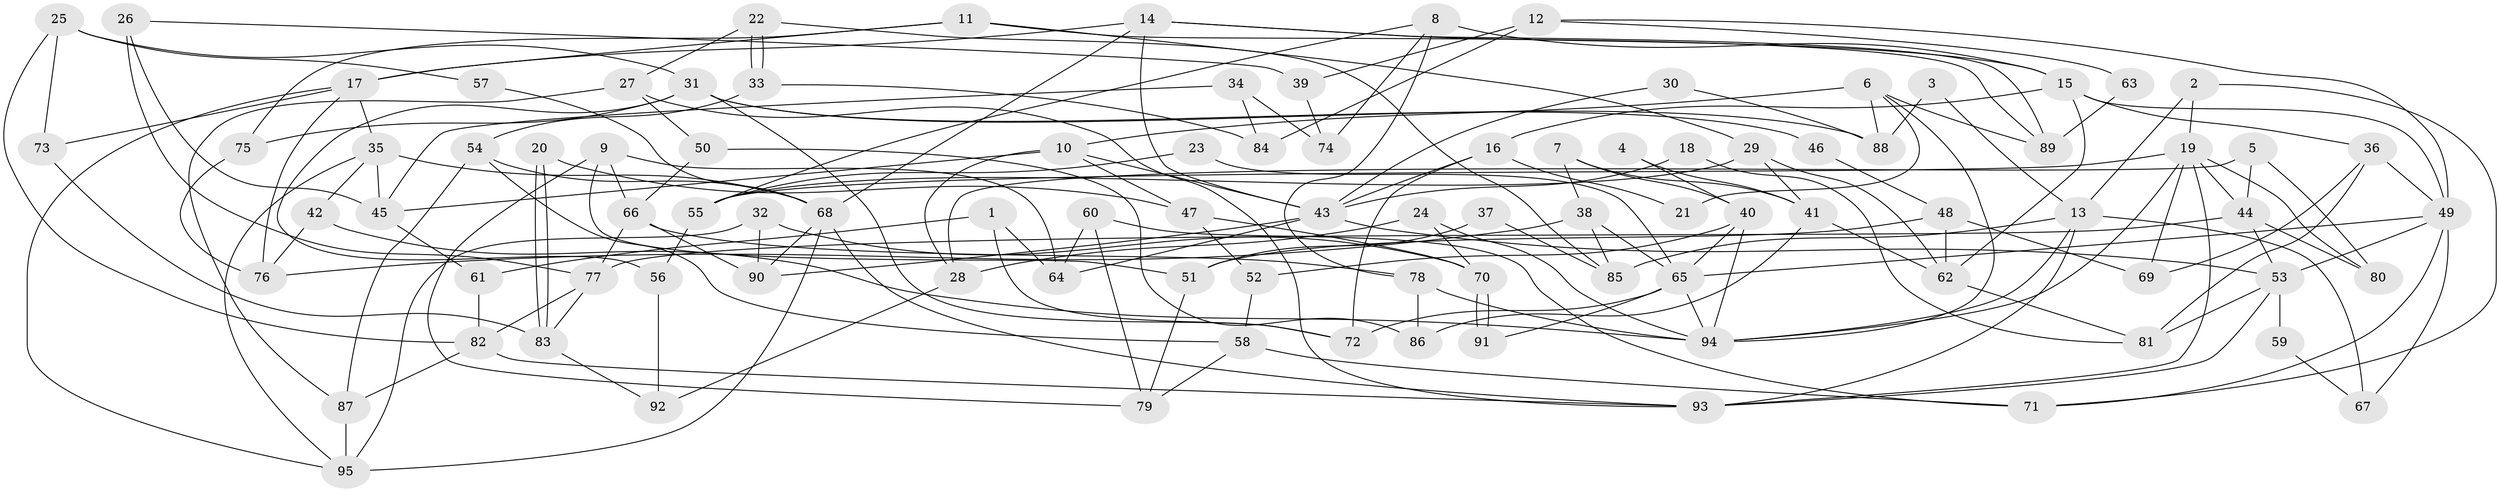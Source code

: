 // Generated by graph-tools (version 1.1) at 2025/26/03/09/25 03:26:13]
// undirected, 95 vertices, 190 edges
graph export_dot {
graph [start="1"]
  node [color=gray90,style=filled];
  1;
  2;
  3;
  4;
  5;
  6;
  7;
  8;
  9;
  10;
  11;
  12;
  13;
  14;
  15;
  16;
  17;
  18;
  19;
  20;
  21;
  22;
  23;
  24;
  25;
  26;
  27;
  28;
  29;
  30;
  31;
  32;
  33;
  34;
  35;
  36;
  37;
  38;
  39;
  40;
  41;
  42;
  43;
  44;
  45;
  46;
  47;
  48;
  49;
  50;
  51;
  52;
  53;
  54;
  55;
  56;
  57;
  58;
  59;
  60;
  61;
  62;
  63;
  64;
  65;
  66;
  67;
  68;
  69;
  70;
  71;
  72;
  73;
  74;
  75;
  76;
  77;
  78;
  79;
  80;
  81;
  82;
  83;
  84;
  85;
  86;
  87;
  88;
  89;
  90;
  91;
  92;
  93;
  94;
  95;
  1 -- 72;
  1 -- 64;
  1 -- 61;
  2 -- 19;
  2 -- 13;
  2 -- 71;
  3 -- 88;
  3 -- 13;
  4 -- 41;
  4 -- 40;
  5 -- 80;
  5 -- 28;
  5 -- 44;
  6 -- 94;
  6 -- 89;
  6 -- 10;
  6 -- 21;
  6 -- 88;
  7 -- 40;
  7 -- 38;
  7 -- 41;
  8 -- 78;
  8 -- 15;
  8 -- 55;
  8 -- 74;
  9 -- 66;
  9 -- 79;
  9 -- 51;
  9 -- 64;
  10 -- 28;
  10 -- 43;
  10 -- 45;
  10 -- 47;
  11 -- 17;
  11 -- 75;
  11 -- 29;
  11 -- 89;
  12 -- 49;
  12 -- 84;
  12 -- 39;
  12 -- 63;
  13 -- 93;
  13 -- 94;
  13 -- 67;
  13 -- 85;
  14 -- 15;
  14 -- 43;
  14 -- 17;
  14 -- 68;
  14 -- 89;
  15 -- 62;
  15 -- 36;
  15 -- 16;
  15 -- 49;
  16 -- 43;
  16 -- 21;
  16 -- 72;
  17 -- 35;
  17 -- 73;
  17 -- 76;
  17 -- 95;
  18 -- 43;
  18 -- 81;
  19 -- 55;
  19 -- 93;
  19 -- 44;
  19 -- 69;
  19 -- 80;
  19 -- 94;
  20 -- 47;
  20 -- 83;
  20 -- 83;
  22 -- 33;
  22 -- 33;
  22 -- 27;
  22 -- 85;
  23 -- 55;
  23 -- 65;
  24 -- 70;
  24 -- 94;
  24 -- 28;
  25 -- 82;
  25 -- 73;
  25 -- 31;
  25 -- 57;
  26 -- 45;
  26 -- 77;
  26 -- 39;
  27 -- 93;
  27 -- 50;
  27 -- 87;
  28 -- 92;
  29 -- 41;
  29 -- 55;
  29 -- 62;
  30 -- 43;
  30 -- 88;
  31 -- 72;
  31 -- 46;
  31 -- 56;
  31 -- 75;
  31 -- 88;
  32 -- 95;
  32 -- 90;
  32 -- 70;
  33 -- 54;
  33 -- 84;
  34 -- 45;
  34 -- 74;
  34 -- 84;
  35 -- 95;
  35 -- 45;
  35 -- 42;
  35 -- 68;
  36 -- 69;
  36 -- 49;
  36 -- 81;
  37 -- 51;
  37 -- 85;
  38 -- 76;
  38 -- 85;
  38 -- 65;
  39 -- 74;
  40 -- 52;
  40 -- 94;
  40 -- 65;
  41 -- 62;
  41 -- 86;
  42 -- 94;
  42 -- 76;
  43 -- 53;
  43 -- 64;
  43 -- 90;
  44 -- 53;
  44 -- 77;
  44 -- 80;
  45 -- 61;
  46 -- 48;
  47 -- 70;
  47 -- 52;
  48 -- 62;
  48 -- 51;
  48 -- 69;
  49 -- 65;
  49 -- 53;
  49 -- 67;
  49 -- 71;
  50 -- 86;
  50 -- 66;
  51 -- 79;
  52 -- 58;
  53 -- 59;
  53 -- 81;
  53 -- 93;
  54 -- 68;
  54 -- 87;
  54 -- 58;
  55 -- 56;
  56 -- 92;
  57 -- 68;
  58 -- 71;
  58 -- 79;
  59 -- 67;
  60 -- 64;
  60 -- 71;
  60 -- 79;
  61 -- 82;
  62 -- 81;
  63 -- 89;
  65 -- 72;
  65 -- 91;
  65 -- 94;
  66 -- 77;
  66 -- 90;
  66 -- 78;
  68 -- 90;
  68 -- 93;
  68 -- 95;
  70 -- 91;
  70 -- 91;
  73 -- 83;
  75 -- 76;
  77 -- 82;
  77 -- 83;
  78 -- 94;
  78 -- 86;
  82 -- 87;
  82 -- 93;
  83 -- 92;
  87 -- 95;
}
